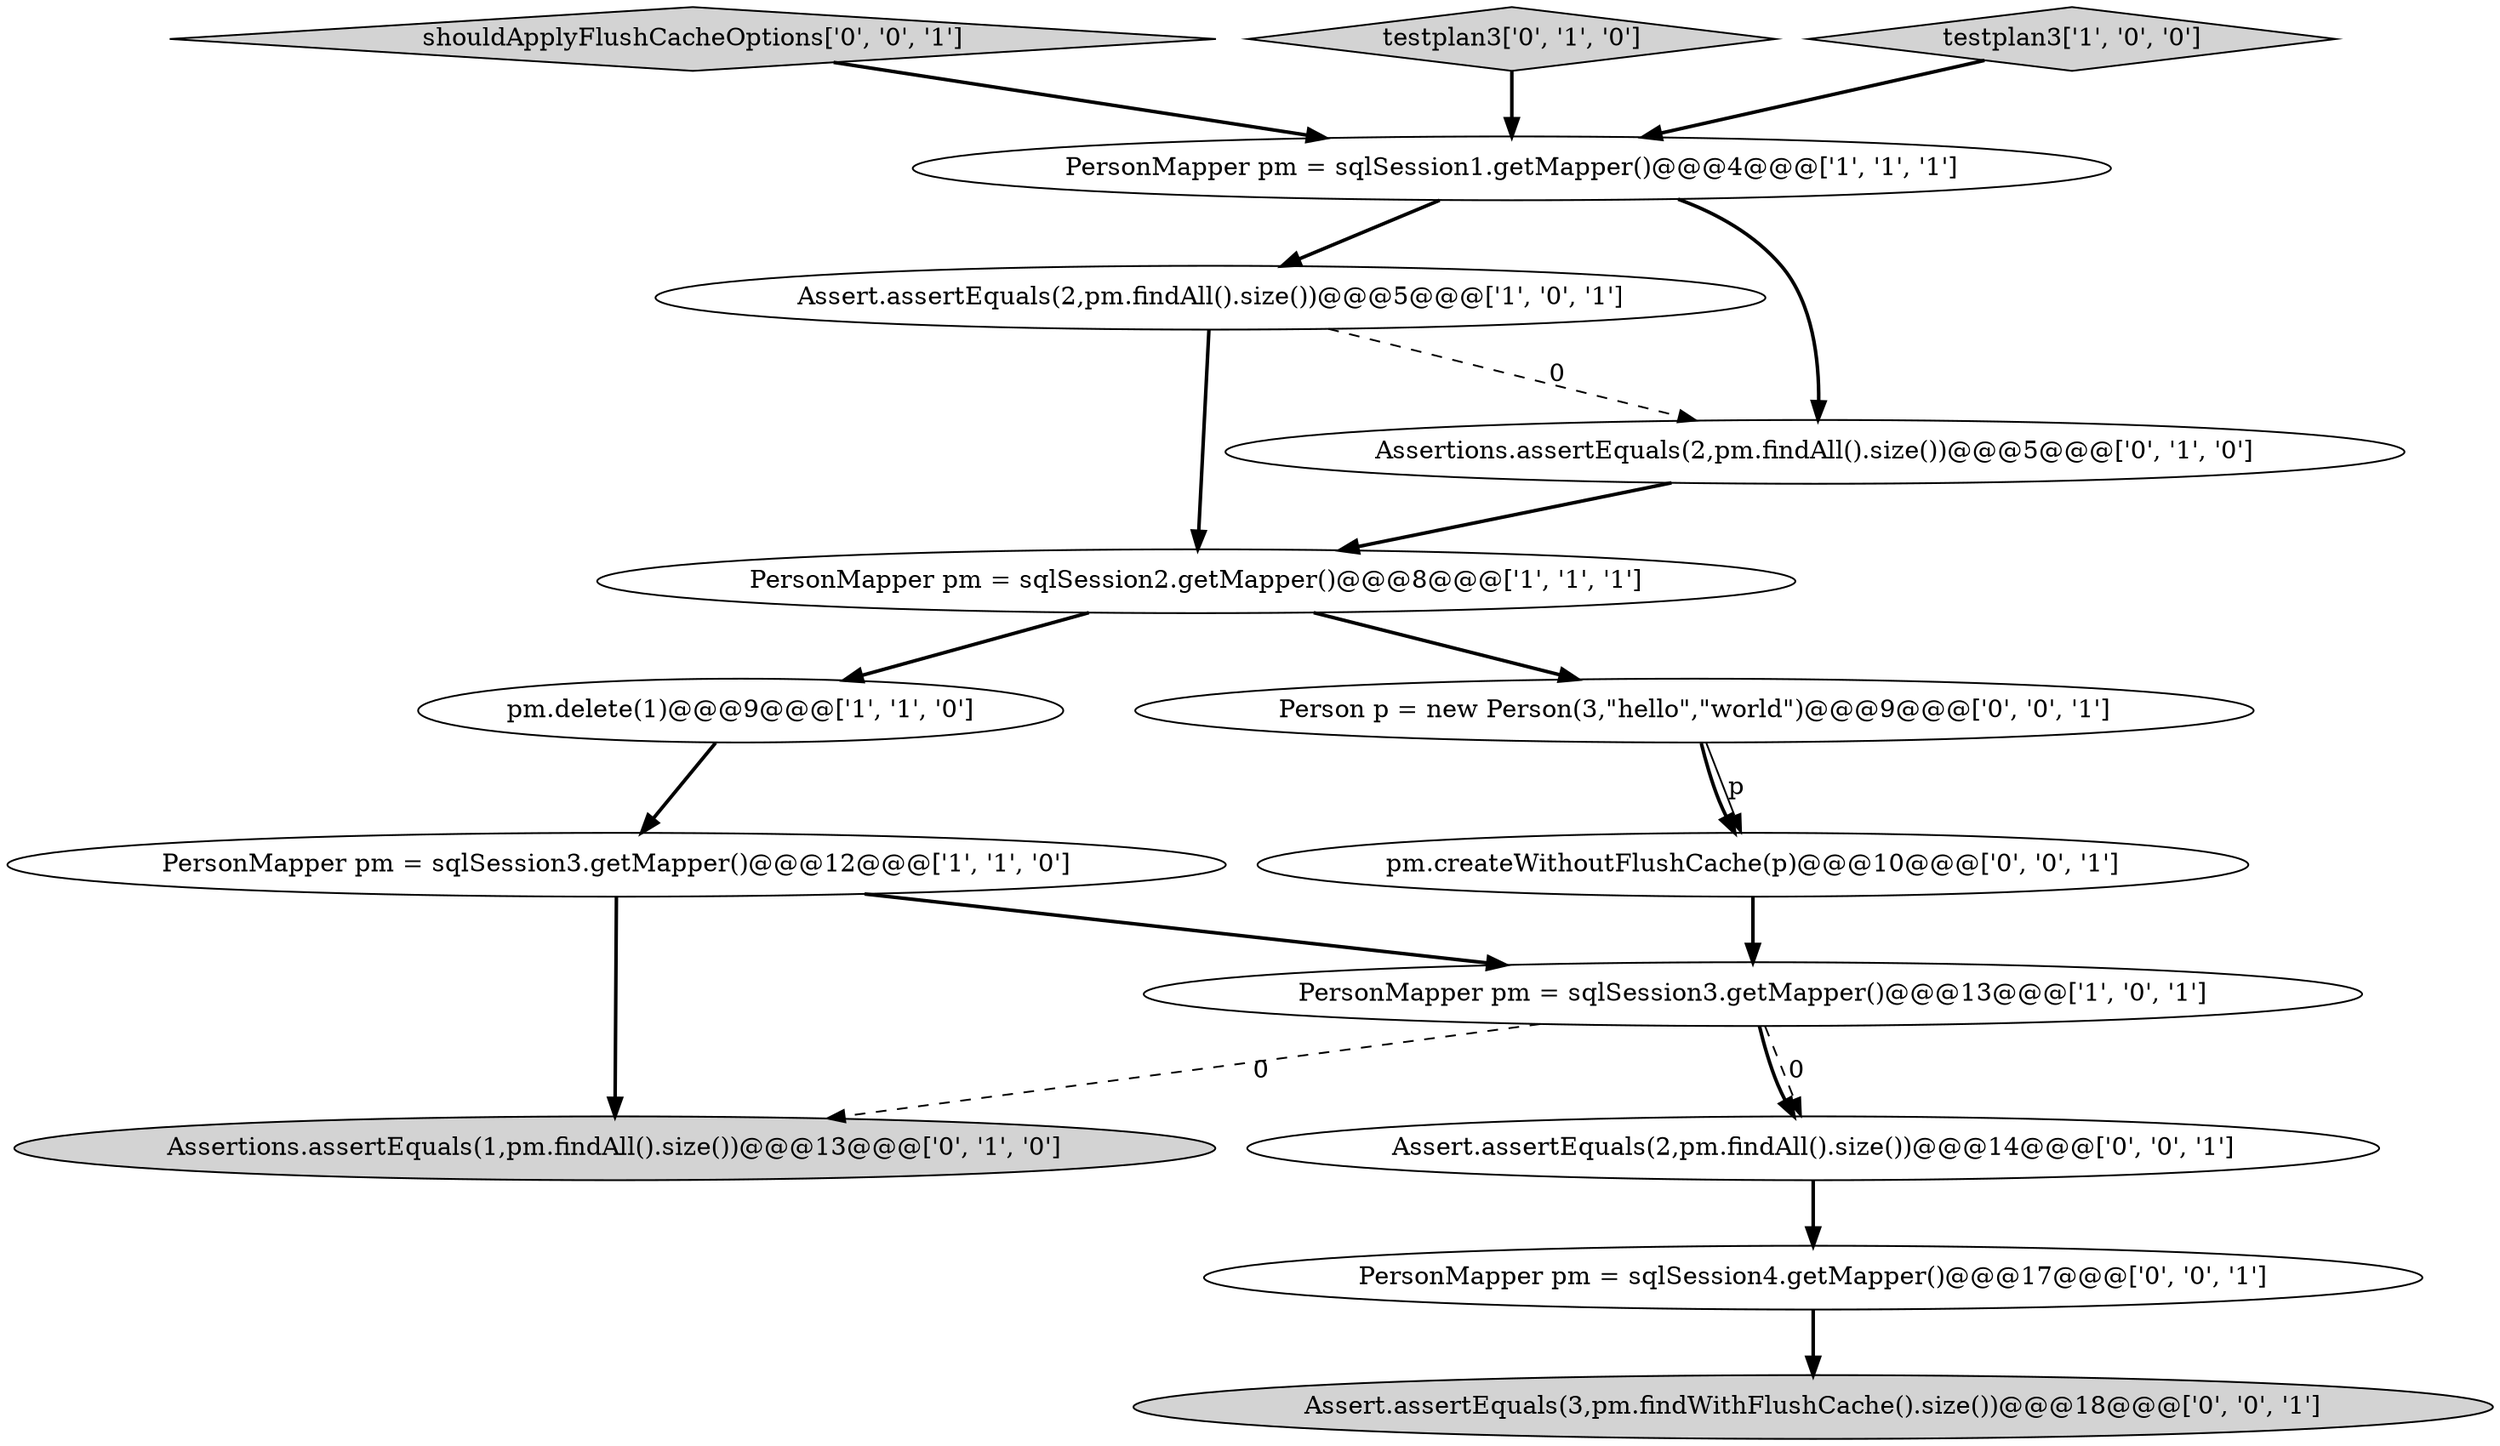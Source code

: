 digraph {
15 [style = filled, label = "shouldApplyFlushCacheOptions['0', '0', '1']", fillcolor = lightgray, shape = diamond image = "AAA0AAABBB3BBB"];
1 [style = filled, label = "PersonMapper pm = sqlSession2.getMapper()@@@8@@@['1', '1', '1']", fillcolor = white, shape = ellipse image = "AAA0AAABBB1BBB"];
2 [style = filled, label = "Assert.assertEquals(2,pm.findAll().size())@@@5@@@['1', '0', '1']", fillcolor = white, shape = ellipse image = "AAA0AAABBB1BBB"];
3 [style = filled, label = "pm.delete(1)@@@9@@@['1', '1', '0']", fillcolor = white, shape = ellipse image = "AAA0AAABBB1BBB"];
9 [style = filled, label = "Assertions.assertEquals(2,pm.findAll().size())@@@5@@@['0', '1', '0']", fillcolor = white, shape = ellipse image = "AAA1AAABBB2BBB"];
4 [style = filled, label = "PersonMapper pm = sqlSession3.getMapper()@@@13@@@['1', '0', '1']", fillcolor = white, shape = ellipse image = "AAA0AAABBB1BBB"];
11 [style = filled, label = "Assert.assertEquals(2,pm.findAll().size())@@@14@@@['0', '0', '1']", fillcolor = white, shape = ellipse image = "AAA0AAABBB3BBB"];
14 [style = filled, label = "Person p = new Person(3,\"hello\",\"world\")@@@9@@@['0', '0', '1']", fillcolor = white, shape = ellipse image = "AAA0AAABBB3BBB"];
0 [style = filled, label = "PersonMapper pm = sqlSession1.getMapper()@@@4@@@['1', '1', '1']", fillcolor = white, shape = ellipse image = "AAA0AAABBB1BBB"];
7 [style = filled, label = "testplan3['0', '1', '0']", fillcolor = lightgray, shape = diamond image = "AAA0AAABBB2BBB"];
12 [style = filled, label = "PersonMapper pm = sqlSession4.getMapper()@@@17@@@['0', '0', '1']", fillcolor = white, shape = ellipse image = "AAA0AAABBB3BBB"];
13 [style = filled, label = "Assert.assertEquals(3,pm.findWithFlushCache().size())@@@18@@@['0', '0', '1']", fillcolor = lightgray, shape = ellipse image = "AAA0AAABBB3BBB"];
5 [style = filled, label = "testplan3['1', '0', '0']", fillcolor = lightgray, shape = diamond image = "AAA0AAABBB1BBB"];
6 [style = filled, label = "PersonMapper pm = sqlSession3.getMapper()@@@12@@@['1', '1', '0']", fillcolor = white, shape = ellipse image = "AAA0AAABBB1BBB"];
10 [style = filled, label = "pm.createWithoutFlushCache(p)@@@10@@@['0', '0', '1']", fillcolor = white, shape = ellipse image = "AAA0AAABBB3BBB"];
8 [style = filled, label = "Assertions.assertEquals(1,pm.findAll().size())@@@13@@@['0', '1', '0']", fillcolor = lightgray, shape = ellipse image = "AAA1AAABBB2BBB"];
4->11 [style = dashed, label="0"];
11->12 [style = bold, label=""];
6->4 [style = bold, label=""];
4->11 [style = bold, label=""];
0->9 [style = bold, label=""];
2->9 [style = dashed, label="0"];
1->14 [style = bold, label=""];
6->8 [style = bold, label=""];
12->13 [style = bold, label=""];
3->6 [style = bold, label=""];
5->0 [style = bold, label=""];
1->3 [style = bold, label=""];
15->0 [style = bold, label=""];
14->10 [style = solid, label="p"];
10->4 [style = bold, label=""];
2->1 [style = bold, label=""];
7->0 [style = bold, label=""];
4->8 [style = dashed, label="0"];
0->2 [style = bold, label=""];
14->10 [style = bold, label=""];
9->1 [style = bold, label=""];
}
